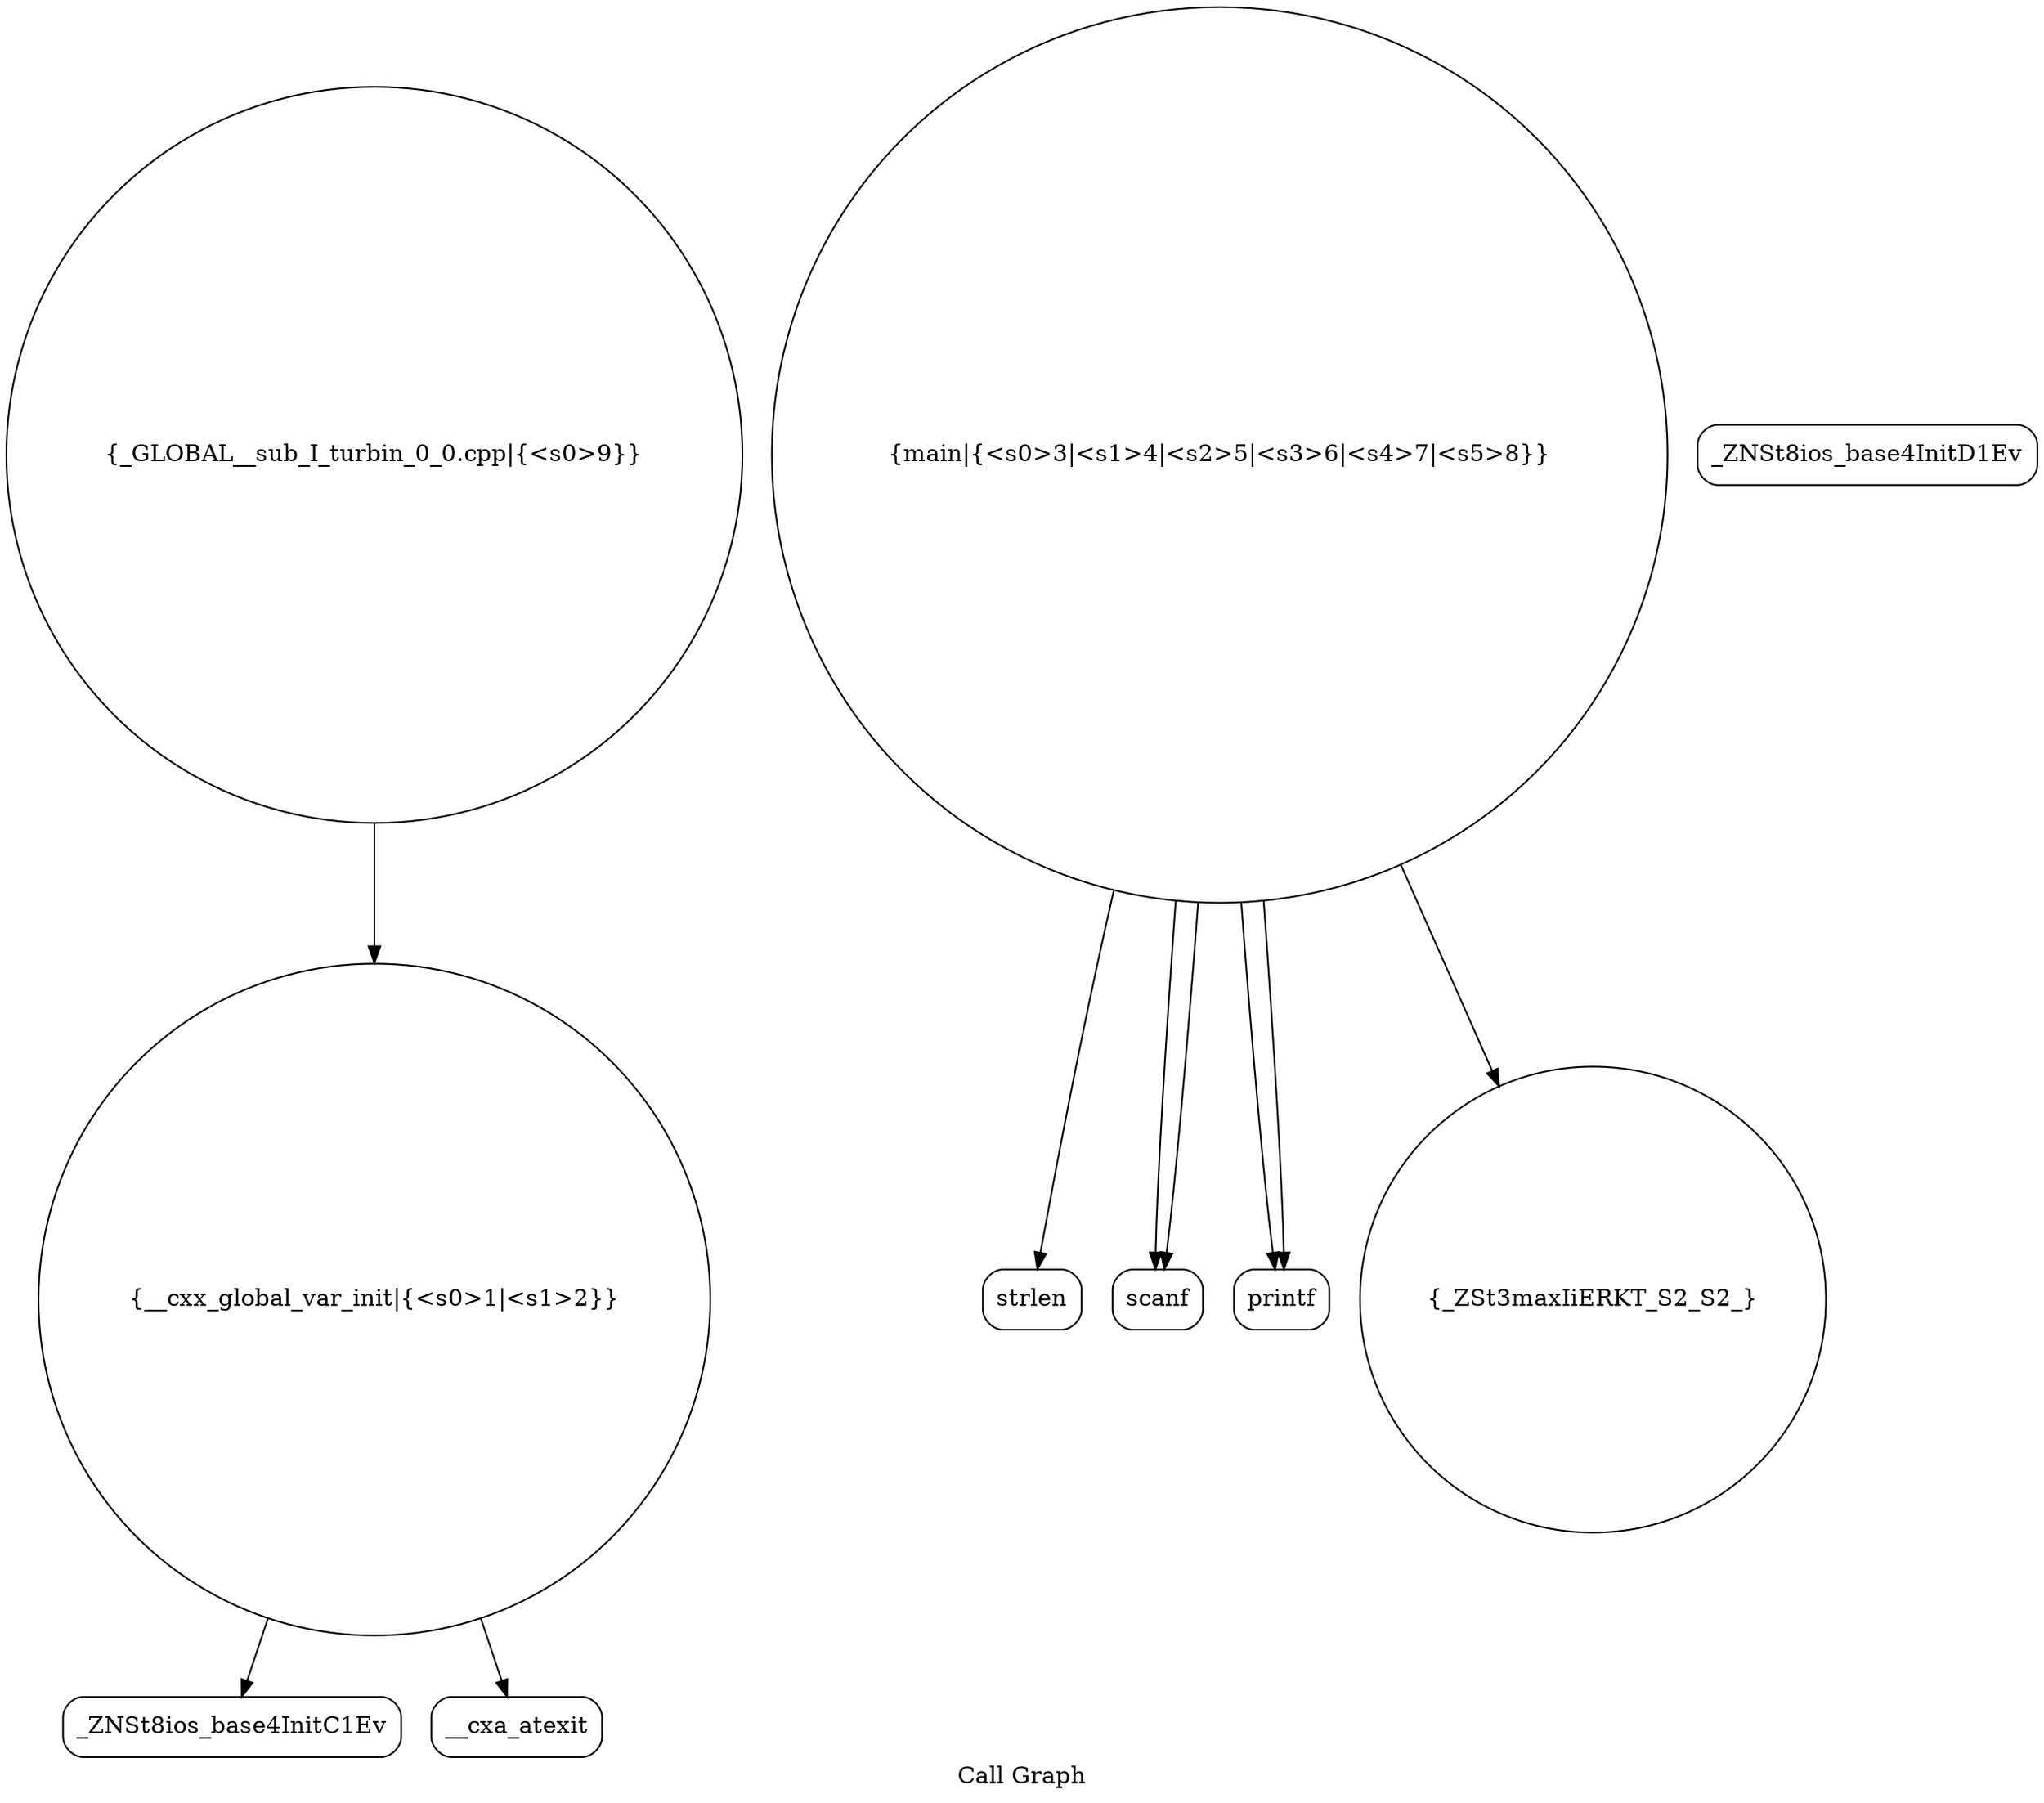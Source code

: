 digraph "Call Graph" {
	label="Call Graph";

	Node0x55e1ce34e7a0 [shape=record,shape=circle,label="{__cxx_global_var_init|{<s0>1|<s1>2}}"];
	Node0x55e1ce34e7a0:s0 -> Node0x55e1ce34ec30[color=black];
	Node0x55e1ce34e7a0:s1 -> Node0x55e1ce34ed30[color=black];
	Node0x55e1ce34ef30 [shape=record,shape=Mrecord,label="{strlen}"];
	Node0x55e1ce34ecb0 [shape=record,shape=Mrecord,label="{_ZNSt8ios_base4InitD1Ev}"];
	Node0x55e1ce34f030 [shape=record,shape=circle,label="{_GLOBAL__sub_I_turbin_0_0.cpp|{<s0>9}}"];
	Node0x55e1ce34f030:s0 -> Node0x55e1ce34e7a0[color=black];
	Node0x55e1ce34edb0 [shape=record,shape=circle,label="{main|{<s0>3|<s1>4|<s2>5|<s3>6|<s4>7|<s5>8}}"];
	Node0x55e1ce34edb0:s0 -> Node0x55e1ce34ee30[color=black];
	Node0x55e1ce34edb0:s1 -> Node0x55e1ce34eeb0[color=black];
	Node0x55e1ce34edb0:s2 -> Node0x55e1ce34ee30[color=black];
	Node0x55e1ce34edb0:s3 -> Node0x55e1ce34ef30[color=black];
	Node0x55e1ce34edb0:s4 -> Node0x55e1ce34efb0[color=black];
	Node0x55e1ce34edb0:s5 -> Node0x55e1ce34eeb0[color=black];
	Node0x55e1ce34eeb0 [shape=record,shape=Mrecord,label="{printf}"];
	Node0x55e1ce34ec30 [shape=record,shape=Mrecord,label="{_ZNSt8ios_base4InitC1Ev}"];
	Node0x55e1ce34efb0 [shape=record,shape=circle,label="{_ZSt3maxIiERKT_S2_S2_}"];
	Node0x55e1ce34ed30 [shape=record,shape=Mrecord,label="{__cxa_atexit}"];
	Node0x55e1ce34ee30 [shape=record,shape=Mrecord,label="{scanf}"];
}
